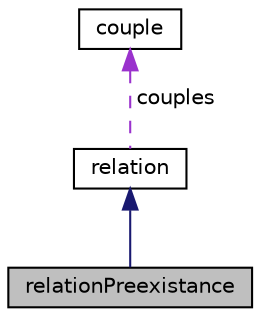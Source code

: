 digraph "relationPreexistance"
{
  edge [fontname="Helvetica",fontsize="10",labelfontname="Helvetica",labelfontsize="10"];
  node [fontname="Helvetica",fontsize="10",shape=record];
  Node1 [label="relationPreexistance",height=0.2,width=0.4,color="black", fillcolor="grey75", style="filled", fontcolor="black"];
  Node2 -> Node1 [dir="back",color="midnightblue",fontsize="10",style="solid",fontname="Helvetica"];
  Node2 [label="relation",height=0.2,width=0.4,color="black", fillcolor="white", style="filled",URL="$classrelation.html"];
  Node3 -> Node2 [dir="back",color="darkorchid3",fontsize="10",style="dashed",label=" couples" ,fontname="Helvetica"];
  Node3 [label="couple",height=0.2,width=0.4,color="black", fillcolor="white", style="filled",URL="$classcouple.html"];
}

